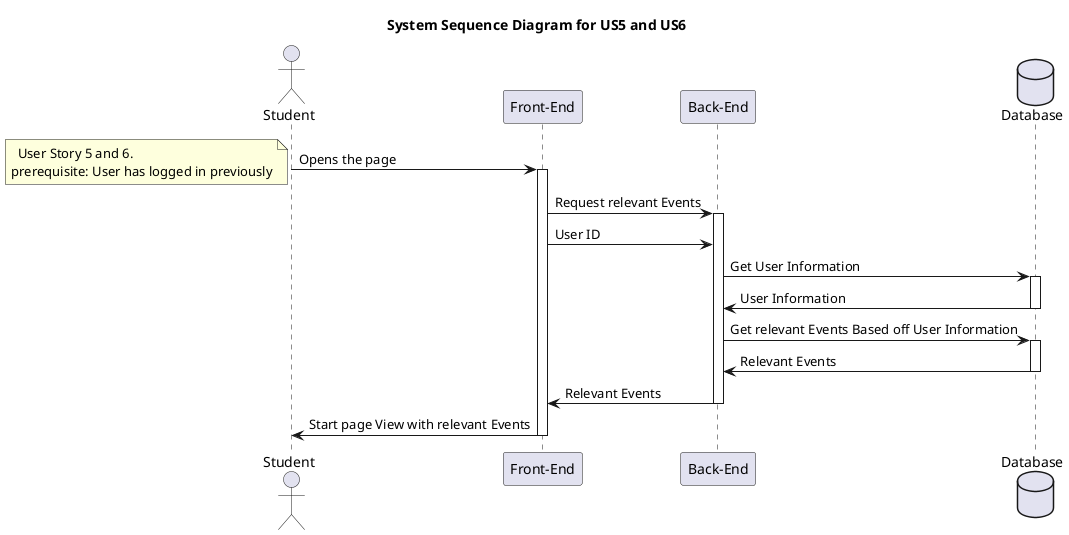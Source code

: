 @startuml "US5 and US6 System"
title System Sequence Diagram for US5 and US6
actor Student as User
participant "Front-End" as FrontEnd 
participant "Back-End"  as BackEnd
database Database
User -> FrontEnd: Opens the page
note left
  User Story 5 and 6.
prerequisite: User has logged in previously
end note
activate FrontEnd

FrontEnd -> BackEnd: Request relevant Events 
activate BackEnd
FrontEnd -> BackEnd: User ID
BackEnd -> Database: Get User Information
activate Database
Database -> BackEnd: User Information
deactivate Database
BackEnd -> Database: Get relevant Events Based off User Information
activate Database
Database -> BackEnd: Relevant Events
deactivate Database
BackEnd -> FrontEnd: Relevant Events
deactivate BackEnd
FrontEnd -> User: Start page View with relevant Events
deactivate FrontEnd

@enduml
